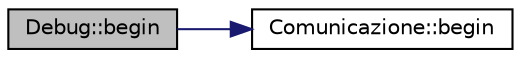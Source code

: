 digraph "Debug::begin"
{
  edge [fontname="Helvetica",fontsize="10",labelfontname="Helvetica",labelfontsize="10"];
  node [fontname="Helvetica",fontsize="10",shape=record];
  rankdir="LR";
  Node3 [label="Debug::begin",height=0.2,width=0.4,color="black", fillcolor="grey75", style="filled", fontcolor="black"];
  Node3 -> Node4 [color="midnightblue",fontsize="10",style="solid",fontname="Helvetica"];
  Node4 [label="Comunicazione::begin",height=0.2,width=0.4,color="black", fillcolor="white", style="filled",URL="$class_comunicazione.html#a186ab1065f1bdc50f59c19d401634d2f",tooltip="come begin(long, byte = 0xFF);; usa il valore di _baud come velocità "];
}
